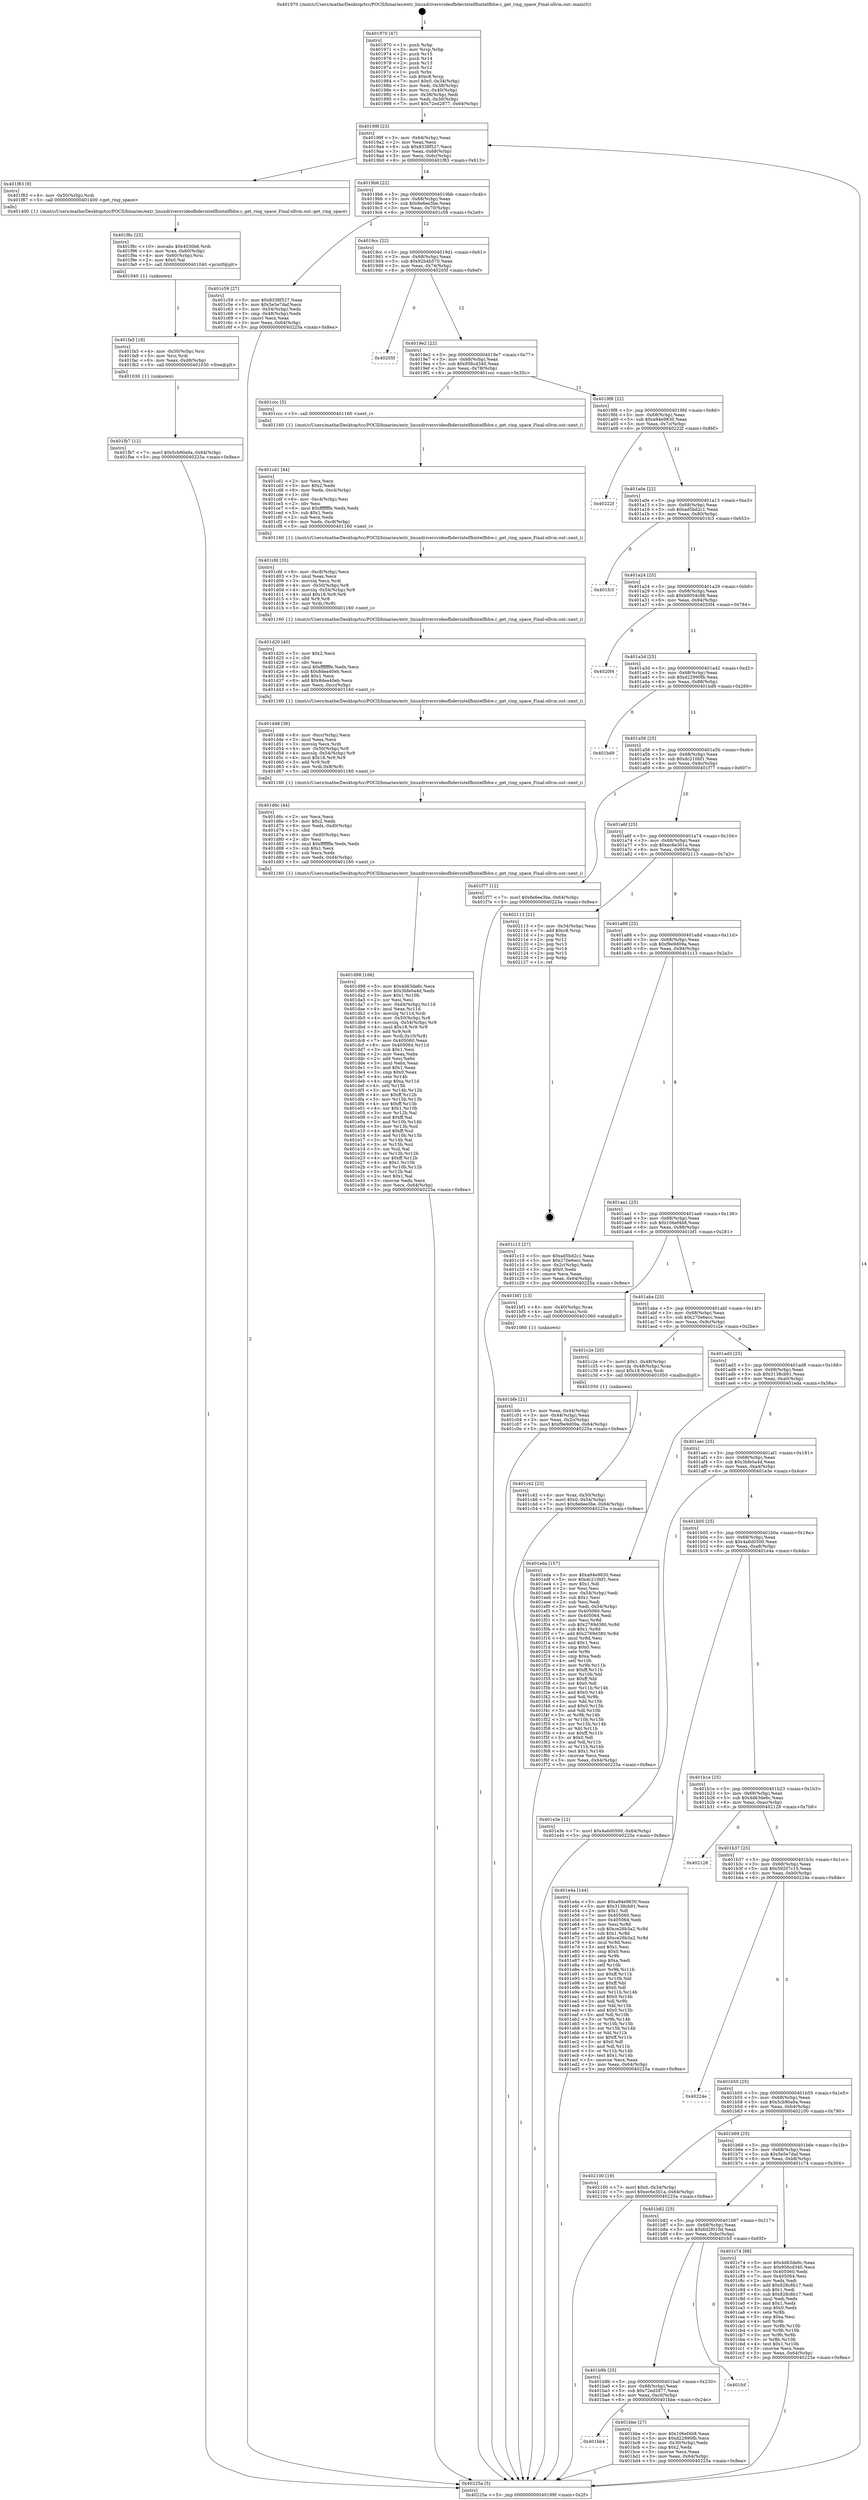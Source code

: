 digraph "0x401970" {
  label = "0x401970 (/mnt/c/Users/mathe/Desktop/tcc/POCII/binaries/extr_linuxdriversvideofbdevintelfbintelfbhw.c_get_ring_space_Final-ollvm.out::main(0))"
  labelloc = "t"
  node[shape=record]

  Entry [label="",width=0.3,height=0.3,shape=circle,fillcolor=black,style=filled]
  "0x40199f" [label="{
     0x40199f [23]\l
     | [instrs]\l
     &nbsp;&nbsp;0x40199f \<+3\>: mov -0x64(%rbp),%eax\l
     &nbsp;&nbsp;0x4019a2 \<+2\>: mov %eax,%ecx\l
     &nbsp;&nbsp;0x4019a4 \<+6\>: sub $0x8338f527,%ecx\l
     &nbsp;&nbsp;0x4019aa \<+3\>: mov %eax,-0x68(%rbp)\l
     &nbsp;&nbsp;0x4019ad \<+3\>: mov %ecx,-0x6c(%rbp)\l
     &nbsp;&nbsp;0x4019b0 \<+6\>: je 0000000000401f83 \<main+0x613\>\l
  }"]
  "0x401f83" [label="{
     0x401f83 [9]\l
     | [instrs]\l
     &nbsp;&nbsp;0x401f83 \<+4\>: mov -0x50(%rbp),%rdi\l
     &nbsp;&nbsp;0x401f87 \<+5\>: call 0000000000401400 \<get_ring_space\>\l
     | [calls]\l
     &nbsp;&nbsp;0x401400 \{1\} (/mnt/c/Users/mathe/Desktop/tcc/POCII/binaries/extr_linuxdriversvideofbdevintelfbintelfbhw.c_get_ring_space_Final-ollvm.out::get_ring_space)\l
  }"]
  "0x4019b6" [label="{
     0x4019b6 [22]\l
     | [instrs]\l
     &nbsp;&nbsp;0x4019b6 \<+5\>: jmp 00000000004019bb \<main+0x4b\>\l
     &nbsp;&nbsp;0x4019bb \<+3\>: mov -0x68(%rbp),%eax\l
     &nbsp;&nbsp;0x4019be \<+5\>: sub $0x8e6ee3be,%eax\l
     &nbsp;&nbsp;0x4019c3 \<+3\>: mov %eax,-0x70(%rbp)\l
     &nbsp;&nbsp;0x4019c6 \<+6\>: je 0000000000401c59 \<main+0x2e9\>\l
  }"]
  Exit [label="",width=0.3,height=0.3,shape=circle,fillcolor=black,style=filled,peripheries=2]
  "0x401c59" [label="{
     0x401c59 [27]\l
     | [instrs]\l
     &nbsp;&nbsp;0x401c59 \<+5\>: mov $0x8338f527,%eax\l
     &nbsp;&nbsp;0x401c5e \<+5\>: mov $0x5e5e7daf,%ecx\l
     &nbsp;&nbsp;0x401c63 \<+3\>: mov -0x54(%rbp),%edx\l
     &nbsp;&nbsp;0x401c66 \<+3\>: cmp -0x48(%rbp),%edx\l
     &nbsp;&nbsp;0x401c69 \<+3\>: cmovl %ecx,%eax\l
     &nbsp;&nbsp;0x401c6c \<+3\>: mov %eax,-0x64(%rbp)\l
     &nbsp;&nbsp;0x401c6f \<+5\>: jmp 000000000040225a \<main+0x8ea\>\l
  }"]
  "0x4019cc" [label="{
     0x4019cc [22]\l
     | [instrs]\l
     &nbsp;&nbsp;0x4019cc \<+5\>: jmp 00000000004019d1 \<main+0x61\>\l
     &nbsp;&nbsp;0x4019d1 \<+3\>: mov -0x68(%rbp),%eax\l
     &nbsp;&nbsp;0x4019d4 \<+5\>: sub $0x92b4b570,%eax\l
     &nbsp;&nbsp;0x4019d9 \<+3\>: mov %eax,-0x74(%rbp)\l
     &nbsp;&nbsp;0x4019dc \<+6\>: je 000000000040205f \<main+0x6ef\>\l
  }"]
  "0x401fb7" [label="{
     0x401fb7 [12]\l
     | [instrs]\l
     &nbsp;&nbsp;0x401fb7 \<+7\>: movl $0x5cb90a9a,-0x64(%rbp)\l
     &nbsp;&nbsp;0x401fbe \<+5\>: jmp 000000000040225a \<main+0x8ea\>\l
  }"]
  "0x40205f" [label="{
     0x40205f\l
  }", style=dashed]
  "0x4019e2" [label="{
     0x4019e2 [22]\l
     | [instrs]\l
     &nbsp;&nbsp;0x4019e2 \<+5\>: jmp 00000000004019e7 \<main+0x77\>\l
     &nbsp;&nbsp;0x4019e7 \<+3\>: mov -0x68(%rbp),%eax\l
     &nbsp;&nbsp;0x4019ea \<+5\>: sub $0x956cd340,%eax\l
     &nbsp;&nbsp;0x4019ef \<+3\>: mov %eax,-0x78(%rbp)\l
     &nbsp;&nbsp;0x4019f2 \<+6\>: je 0000000000401ccc \<main+0x35c\>\l
  }"]
  "0x401fa5" [label="{
     0x401fa5 [18]\l
     | [instrs]\l
     &nbsp;&nbsp;0x401fa5 \<+4\>: mov -0x50(%rbp),%rsi\l
     &nbsp;&nbsp;0x401fa9 \<+3\>: mov %rsi,%rdi\l
     &nbsp;&nbsp;0x401fac \<+6\>: mov %eax,-0xd8(%rbp)\l
     &nbsp;&nbsp;0x401fb2 \<+5\>: call 0000000000401030 \<free@plt\>\l
     | [calls]\l
     &nbsp;&nbsp;0x401030 \{1\} (unknown)\l
  }"]
  "0x401ccc" [label="{
     0x401ccc [5]\l
     | [instrs]\l
     &nbsp;&nbsp;0x401ccc \<+5\>: call 0000000000401160 \<next_i\>\l
     | [calls]\l
     &nbsp;&nbsp;0x401160 \{1\} (/mnt/c/Users/mathe/Desktop/tcc/POCII/binaries/extr_linuxdriversvideofbdevintelfbintelfbhw.c_get_ring_space_Final-ollvm.out::next_i)\l
  }"]
  "0x4019f8" [label="{
     0x4019f8 [22]\l
     | [instrs]\l
     &nbsp;&nbsp;0x4019f8 \<+5\>: jmp 00000000004019fd \<main+0x8d\>\l
     &nbsp;&nbsp;0x4019fd \<+3\>: mov -0x68(%rbp),%eax\l
     &nbsp;&nbsp;0x401a00 \<+5\>: sub $0xa94e9830,%eax\l
     &nbsp;&nbsp;0x401a05 \<+3\>: mov %eax,-0x7c(%rbp)\l
     &nbsp;&nbsp;0x401a08 \<+6\>: je 000000000040222f \<main+0x8bf\>\l
  }"]
  "0x401f8c" [label="{
     0x401f8c [25]\l
     | [instrs]\l
     &nbsp;&nbsp;0x401f8c \<+10\>: movabs $0x4030b6,%rdi\l
     &nbsp;&nbsp;0x401f96 \<+4\>: mov %rax,-0x60(%rbp)\l
     &nbsp;&nbsp;0x401f9a \<+4\>: mov -0x60(%rbp),%rsi\l
     &nbsp;&nbsp;0x401f9e \<+2\>: mov $0x0,%al\l
     &nbsp;&nbsp;0x401fa0 \<+5\>: call 0000000000401040 \<printf@plt\>\l
     | [calls]\l
     &nbsp;&nbsp;0x401040 \{1\} (unknown)\l
  }"]
  "0x40222f" [label="{
     0x40222f\l
  }", style=dashed]
  "0x401a0e" [label="{
     0x401a0e [22]\l
     | [instrs]\l
     &nbsp;&nbsp;0x401a0e \<+5\>: jmp 0000000000401a13 \<main+0xa3\>\l
     &nbsp;&nbsp;0x401a13 \<+3\>: mov -0x68(%rbp),%eax\l
     &nbsp;&nbsp;0x401a16 \<+5\>: sub $0xad5bd2c1,%eax\l
     &nbsp;&nbsp;0x401a1b \<+3\>: mov %eax,-0x80(%rbp)\l
     &nbsp;&nbsp;0x401a1e \<+6\>: je 0000000000401fc3 \<main+0x653\>\l
  }"]
  "0x401d98" [label="{
     0x401d98 [166]\l
     | [instrs]\l
     &nbsp;&nbsp;0x401d98 \<+5\>: mov $0x4d63de6c,%ecx\l
     &nbsp;&nbsp;0x401d9d \<+5\>: mov $0x3bfe0a4d,%edx\l
     &nbsp;&nbsp;0x401da2 \<+3\>: mov $0x1,%r10b\l
     &nbsp;&nbsp;0x401da5 \<+2\>: xor %esi,%esi\l
     &nbsp;&nbsp;0x401da7 \<+7\>: mov -0xd4(%rbp),%r11d\l
     &nbsp;&nbsp;0x401dae \<+4\>: imul %eax,%r11d\l
     &nbsp;&nbsp;0x401db2 \<+3\>: movslq %r11d,%rdi\l
     &nbsp;&nbsp;0x401db5 \<+4\>: mov -0x50(%rbp),%r8\l
     &nbsp;&nbsp;0x401db9 \<+4\>: movslq -0x54(%rbp),%r9\l
     &nbsp;&nbsp;0x401dbd \<+4\>: imul $0x18,%r9,%r9\l
     &nbsp;&nbsp;0x401dc1 \<+3\>: add %r9,%r8\l
     &nbsp;&nbsp;0x401dc4 \<+4\>: mov %rdi,0x10(%r8)\l
     &nbsp;&nbsp;0x401dc8 \<+7\>: mov 0x405060,%eax\l
     &nbsp;&nbsp;0x401dcf \<+8\>: mov 0x405064,%r11d\l
     &nbsp;&nbsp;0x401dd7 \<+3\>: sub $0x1,%esi\l
     &nbsp;&nbsp;0x401dda \<+2\>: mov %eax,%ebx\l
     &nbsp;&nbsp;0x401ddc \<+2\>: add %esi,%ebx\l
     &nbsp;&nbsp;0x401dde \<+3\>: imul %ebx,%eax\l
     &nbsp;&nbsp;0x401de1 \<+3\>: and $0x1,%eax\l
     &nbsp;&nbsp;0x401de4 \<+3\>: cmp $0x0,%eax\l
     &nbsp;&nbsp;0x401de7 \<+4\>: sete %r14b\l
     &nbsp;&nbsp;0x401deb \<+4\>: cmp $0xa,%r11d\l
     &nbsp;&nbsp;0x401def \<+4\>: setl %r15b\l
     &nbsp;&nbsp;0x401df3 \<+3\>: mov %r14b,%r12b\l
     &nbsp;&nbsp;0x401df6 \<+4\>: xor $0xff,%r12b\l
     &nbsp;&nbsp;0x401dfa \<+3\>: mov %r15b,%r13b\l
     &nbsp;&nbsp;0x401dfd \<+4\>: xor $0xff,%r13b\l
     &nbsp;&nbsp;0x401e01 \<+4\>: xor $0x1,%r10b\l
     &nbsp;&nbsp;0x401e05 \<+3\>: mov %r12b,%al\l
     &nbsp;&nbsp;0x401e08 \<+2\>: and $0xff,%al\l
     &nbsp;&nbsp;0x401e0a \<+3\>: and %r10b,%r14b\l
     &nbsp;&nbsp;0x401e0d \<+3\>: mov %r13b,%sil\l
     &nbsp;&nbsp;0x401e10 \<+4\>: and $0xff,%sil\l
     &nbsp;&nbsp;0x401e14 \<+3\>: and %r10b,%r15b\l
     &nbsp;&nbsp;0x401e17 \<+3\>: or %r14b,%al\l
     &nbsp;&nbsp;0x401e1a \<+3\>: or %r15b,%sil\l
     &nbsp;&nbsp;0x401e1d \<+3\>: xor %sil,%al\l
     &nbsp;&nbsp;0x401e20 \<+3\>: or %r13b,%r12b\l
     &nbsp;&nbsp;0x401e23 \<+4\>: xor $0xff,%r12b\l
     &nbsp;&nbsp;0x401e27 \<+4\>: or $0x1,%r10b\l
     &nbsp;&nbsp;0x401e2b \<+3\>: and %r10b,%r12b\l
     &nbsp;&nbsp;0x401e2e \<+3\>: or %r12b,%al\l
     &nbsp;&nbsp;0x401e31 \<+2\>: test $0x1,%al\l
     &nbsp;&nbsp;0x401e33 \<+3\>: cmovne %edx,%ecx\l
     &nbsp;&nbsp;0x401e36 \<+3\>: mov %ecx,-0x64(%rbp)\l
     &nbsp;&nbsp;0x401e39 \<+5\>: jmp 000000000040225a \<main+0x8ea\>\l
  }"]
  "0x401fc3" [label="{
     0x401fc3\l
  }", style=dashed]
  "0x401a24" [label="{
     0x401a24 [25]\l
     | [instrs]\l
     &nbsp;&nbsp;0x401a24 \<+5\>: jmp 0000000000401a29 \<main+0xb9\>\l
     &nbsp;&nbsp;0x401a29 \<+3\>: mov -0x68(%rbp),%eax\l
     &nbsp;&nbsp;0x401a2c \<+5\>: sub $0xb9054c98,%eax\l
     &nbsp;&nbsp;0x401a31 \<+6\>: mov %eax,-0x84(%rbp)\l
     &nbsp;&nbsp;0x401a37 \<+6\>: je 00000000004020f4 \<main+0x784\>\l
  }"]
  "0x401d6c" [label="{
     0x401d6c [44]\l
     | [instrs]\l
     &nbsp;&nbsp;0x401d6c \<+2\>: xor %ecx,%ecx\l
     &nbsp;&nbsp;0x401d6e \<+5\>: mov $0x2,%edx\l
     &nbsp;&nbsp;0x401d73 \<+6\>: mov %edx,-0xd0(%rbp)\l
     &nbsp;&nbsp;0x401d79 \<+1\>: cltd\l
     &nbsp;&nbsp;0x401d7a \<+6\>: mov -0xd0(%rbp),%esi\l
     &nbsp;&nbsp;0x401d80 \<+2\>: idiv %esi\l
     &nbsp;&nbsp;0x401d82 \<+6\>: imul $0xfffffffe,%edx,%edx\l
     &nbsp;&nbsp;0x401d88 \<+3\>: sub $0x1,%ecx\l
     &nbsp;&nbsp;0x401d8b \<+2\>: sub %ecx,%edx\l
     &nbsp;&nbsp;0x401d8d \<+6\>: mov %edx,-0xd4(%rbp)\l
     &nbsp;&nbsp;0x401d93 \<+5\>: call 0000000000401160 \<next_i\>\l
     | [calls]\l
     &nbsp;&nbsp;0x401160 \{1\} (/mnt/c/Users/mathe/Desktop/tcc/POCII/binaries/extr_linuxdriversvideofbdevintelfbintelfbhw.c_get_ring_space_Final-ollvm.out::next_i)\l
  }"]
  "0x4020f4" [label="{
     0x4020f4\l
  }", style=dashed]
  "0x401a3d" [label="{
     0x401a3d [25]\l
     | [instrs]\l
     &nbsp;&nbsp;0x401a3d \<+5\>: jmp 0000000000401a42 \<main+0xd2\>\l
     &nbsp;&nbsp;0x401a42 \<+3\>: mov -0x68(%rbp),%eax\l
     &nbsp;&nbsp;0x401a45 \<+5\>: sub $0xd22990fb,%eax\l
     &nbsp;&nbsp;0x401a4a \<+6\>: mov %eax,-0x88(%rbp)\l
     &nbsp;&nbsp;0x401a50 \<+6\>: je 0000000000401bd9 \<main+0x269\>\l
  }"]
  "0x401d48" [label="{
     0x401d48 [36]\l
     | [instrs]\l
     &nbsp;&nbsp;0x401d48 \<+6\>: mov -0xcc(%rbp),%ecx\l
     &nbsp;&nbsp;0x401d4e \<+3\>: imul %eax,%ecx\l
     &nbsp;&nbsp;0x401d51 \<+3\>: movslq %ecx,%rdi\l
     &nbsp;&nbsp;0x401d54 \<+4\>: mov -0x50(%rbp),%r8\l
     &nbsp;&nbsp;0x401d58 \<+4\>: movslq -0x54(%rbp),%r9\l
     &nbsp;&nbsp;0x401d5c \<+4\>: imul $0x18,%r9,%r9\l
     &nbsp;&nbsp;0x401d60 \<+3\>: add %r9,%r8\l
     &nbsp;&nbsp;0x401d63 \<+4\>: mov %rdi,0x8(%r8)\l
     &nbsp;&nbsp;0x401d67 \<+5\>: call 0000000000401160 \<next_i\>\l
     | [calls]\l
     &nbsp;&nbsp;0x401160 \{1\} (/mnt/c/Users/mathe/Desktop/tcc/POCII/binaries/extr_linuxdriversvideofbdevintelfbintelfbhw.c_get_ring_space_Final-ollvm.out::next_i)\l
  }"]
  "0x401bd9" [label="{
     0x401bd9\l
  }", style=dashed]
  "0x401a56" [label="{
     0x401a56 [25]\l
     | [instrs]\l
     &nbsp;&nbsp;0x401a56 \<+5\>: jmp 0000000000401a5b \<main+0xeb\>\l
     &nbsp;&nbsp;0x401a5b \<+3\>: mov -0x68(%rbp),%eax\l
     &nbsp;&nbsp;0x401a5e \<+5\>: sub $0xdc210bf1,%eax\l
     &nbsp;&nbsp;0x401a63 \<+6\>: mov %eax,-0x8c(%rbp)\l
     &nbsp;&nbsp;0x401a69 \<+6\>: je 0000000000401f77 \<main+0x607\>\l
  }"]
  "0x401d20" [label="{
     0x401d20 [40]\l
     | [instrs]\l
     &nbsp;&nbsp;0x401d20 \<+5\>: mov $0x2,%ecx\l
     &nbsp;&nbsp;0x401d25 \<+1\>: cltd\l
     &nbsp;&nbsp;0x401d26 \<+2\>: idiv %ecx\l
     &nbsp;&nbsp;0x401d28 \<+6\>: imul $0xfffffffe,%edx,%ecx\l
     &nbsp;&nbsp;0x401d2e \<+6\>: sub $0x8dea40eb,%ecx\l
     &nbsp;&nbsp;0x401d34 \<+3\>: add $0x1,%ecx\l
     &nbsp;&nbsp;0x401d37 \<+6\>: add $0x8dea40eb,%ecx\l
     &nbsp;&nbsp;0x401d3d \<+6\>: mov %ecx,-0xcc(%rbp)\l
     &nbsp;&nbsp;0x401d43 \<+5\>: call 0000000000401160 \<next_i\>\l
     | [calls]\l
     &nbsp;&nbsp;0x401160 \{1\} (/mnt/c/Users/mathe/Desktop/tcc/POCII/binaries/extr_linuxdriversvideofbdevintelfbintelfbhw.c_get_ring_space_Final-ollvm.out::next_i)\l
  }"]
  "0x401f77" [label="{
     0x401f77 [12]\l
     | [instrs]\l
     &nbsp;&nbsp;0x401f77 \<+7\>: movl $0x8e6ee3be,-0x64(%rbp)\l
     &nbsp;&nbsp;0x401f7e \<+5\>: jmp 000000000040225a \<main+0x8ea\>\l
  }"]
  "0x401a6f" [label="{
     0x401a6f [25]\l
     | [instrs]\l
     &nbsp;&nbsp;0x401a6f \<+5\>: jmp 0000000000401a74 \<main+0x104\>\l
     &nbsp;&nbsp;0x401a74 \<+3\>: mov -0x68(%rbp),%eax\l
     &nbsp;&nbsp;0x401a77 \<+5\>: sub $0xec6e301a,%eax\l
     &nbsp;&nbsp;0x401a7c \<+6\>: mov %eax,-0x90(%rbp)\l
     &nbsp;&nbsp;0x401a82 \<+6\>: je 0000000000402113 \<main+0x7a3\>\l
  }"]
  "0x401cfd" [label="{
     0x401cfd [35]\l
     | [instrs]\l
     &nbsp;&nbsp;0x401cfd \<+6\>: mov -0xc8(%rbp),%ecx\l
     &nbsp;&nbsp;0x401d03 \<+3\>: imul %eax,%ecx\l
     &nbsp;&nbsp;0x401d06 \<+3\>: movslq %ecx,%rdi\l
     &nbsp;&nbsp;0x401d09 \<+4\>: mov -0x50(%rbp),%r8\l
     &nbsp;&nbsp;0x401d0d \<+4\>: movslq -0x54(%rbp),%r9\l
     &nbsp;&nbsp;0x401d11 \<+4\>: imul $0x18,%r9,%r9\l
     &nbsp;&nbsp;0x401d15 \<+3\>: add %r9,%r8\l
     &nbsp;&nbsp;0x401d18 \<+3\>: mov %rdi,(%r8)\l
     &nbsp;&nbsp;0x401d1b \<+5\>: call 0000000000401160 \<next_i\>\l
     | [calls]\l
     &nbsp;&nbsp;0x401160 \{1\} (/mnt/c/Users/mathe/Desktop/tcc/POCII/binaries/extr_linuxdriversvideofbdevintelfbintelfbhw.c_get_ring_space_Final-ollvm.out::next_i)\l
  }"]
  "0x402113" [label="{
     0x402113 [21]\l
     | [instrs]\l
     &nbsp;&nbsp;0x402113 \<+3\>: mov -0x34(%rbp),%eax\l
     &nbsp;&nbsp;0x402116 \<+7\>: add $0xc8,%rsp\l
     &nbsp;&nbsp;0x40211d \<+1\>: pop %rbx\l
     &nbsp;&nbsp;0x40211e \<+2\>: pop %r12\l
     &nbsp;&nbsp;0x402120 \<+2\>: pop %r13\l
     &nbsp;&nbsp;0x402122 \<+2\>: pop %r14\l
     &nbsp;&nbsp;0x402124 \<+2\>: pop %r15\l
     &nbsp;&nbsp;0x402126 \<+1\>: pop %rbp\l
     &nbsp;&nbsp;0x402127 \<+1\>: ret\l
  }"]
  "0x401a88" [label="{
     0x401a88 [25]\l
     | [instrs]\l
     &nbsp;&nbsp;0x401a88 \<+5\>: jmp 0000000000401a8d \<main+0x11d\>\l
     &nbsp;&nbsp;0x401a8d \<+3\>: mov -0x68(%rbp),%eax\l
     &nbsp;&nbsp;0x401a90 \<+5\>: sub $0xf9e9d09a,%eax\l
     &nbsp;&nbsp;0x401a95 \<+6\>: mov %eax,-0x94(%rbp)\l
     &nbsp;&nbsp;0x401a9b \<+6\>: je 0000000000401c13 \<main+0x2a3\>\l
  }"]
  "0x401cd1" [label="{
     0x401cd1 [44]\l
     | [instrs]\l
     &nbsp;&nbsp;0x401cd1 \<+2\>: xor %ecx,%ecx\l
     &nbsp;&nbsp;0x401cd3 \<+5\>: mov $0x2,%edx\l
     &nbsp;&nbsp;0x401cd8 \<+6\>: mov %edx,-0xc4(%rbp)\l
     &nbsp;&nbsp;0x401cde \<+1\>: cltd\l
     &nbsp;&nbsp;0x401cdf \<+6\>: mov -0xc4(%rbp),%esi\l
     &nbsp;&nbsp;0x401ce5 \<+2\>: idiv %esi\l
     &nbsp;&nbsp;0x401ce7 \<+6\>: imul $0xfffffffe,%edx,%edx\l
     &nbsp;&nbsp;0x401ced \<+3\>: sub $0x1,%ecx\l
     &nbsp;&nbsp;0x401cf0 \<+2\>: sub %ecx,%edx\l
     &nbsp;&nbsp;0x401cf2 \<+6\>: mov %edx,-0xc8(%rbp)\l
     &nbsp;&nbsp;0x401cf8 \<+5\>: call 0000000000401160 \<next_i\>\l
     | [calls]\l
     &nbsp;&nbsp;0x401160 \{1\} (/mnt/c/Users/mathe/Desktop/tcc/POCII/binaries/extr_linuxdriversvideofbdevintelfbintelfbhw.c_get_ring_space_Final-ollvm.out::next_i)\l
  }"]
  "0x401c13" [label="{
     0x401c13 [27]\l
     | [instrs]\l
     &nbsp;&nbsp;0x401c13 \<+5\>: mov $0xad5bd2c1,%eax\l
     &nbsp;&nbsp;0x401c18 \<+5\>: mov $0x270e6ecc,%ecx\l
     &nbsp;&nbsp;0x401c1d \<+3\>: mov -0x2c(%rbp),%edx\l
     &nbsp;&nbsp;0x401c20 \<+3\>: cmp $0x0,%edx\l
     &nbsp;&nbsp;0x401c23 \<+3\>: cmove %ecx,%eax\l
     &nbsp;&nbsp;0x401c26 \<+3\>: mov %eax,-0x64(%rbp)\l
     &nbsp;&nbsp;0x401c29 \<+5\>: jmp 000000000040225a \<main+0x8ea\>\l
  }"]
  "0x401aa1" [label="{
     0x401aa1 [25]\l
     | [instrs]\l
     &nbsp;&nbsp;0x401aa1 \<+5\>: jmp 0000000000401aa6 \<main+0x136\>\l
     &nbsp;&nbsp;0x401aa6 \<+3\>: mov -0x68(%rbp),%eax\l
     &nbsp;&nbsp;0x401aa9 \<+5\>: sub $0x106ef4b8,%eax\l
     &nbsp;&nbsp;0x401aae \<+6\>: mov %eax,-0x98(%rbp)\l
     &nbsp;&nbsp;0x401ab4 \<+6\>: je 0000000000401bf1 \<main+0x281\>\l
  }"]
  "0x401c42" [label="{
     0x401c42 [23]\l
     | [instrs]\l
     &nbsp;&nbsp;0x401c42 \<+4\>: mov %rax,-0x50(%rbp)\l
     &nbsp;&nbsp;0x401c46 \<+7\>: movl $0x0,-0x54(%rbp)\l
     &nbsp;&nbsp;0x401c4d \<+7\>: movl $0x8e6ee3be,-0x64(%rbp)\l
     &nbsp;&nbsp;0x401c54 \<+5\>: jmp 000000000040225a \<main+0x8ea\>\l
  }"]
  "0x401bf1" [label="{
     0x401bf1 [13]\l
     | [instrs]\l
     &nbsp;&nbsp;0x401bf1 \<+4\>: mov -0x40(%rbp),%rax\l
     &nbsp;&nbsp;0x401bf5 \<+4\>: mov 0x8(%rax),%rdi\l
     &nbsp;&nbsp;0x401bf9 \<+5\>: call 0000000000401060 \<atoi@plt\>\l
     | [calls]\l
     &nbsp;&nbsp;0x401060 \{1\} (unknown)\l
  }"]
  "0x401aba" [label="{
     0x401aba [25]\l
     | [instrs]\l
     &nbsp;&nbsp;0x401aba \<+5\>: jmp 0000000000401abf \<main+0x14f\>\l
     &nbsp;&nbsp;0x401abf \<+3\>: mov -0x68(%rbp),%eax\l
     &nbsp;&nbsp;0x401ac2 \<+5\>: sub $0x270e6ecc,%eax\l
     &nbsp;&nbsp;0x401ac7 \<+6\>: mov %eax,-0x9c(%rbp)\l
     &nbsp;&nbsp;0x401acd \<+6\>: je 0000000000401c2e \<main+0x2be\>\l
  }"]
  "0x401bfe" [label="{
     0x401bfe [21]\l
     | [instrs]\l
     &nbsp;&nbsp;0x401bfe \<+3\>: mov %eax,-0x44(%rbp)\l
     &nbsp;&nbsp;0x401c01 \<+3\>: mov -0x44(%rbp),%eax\l
     &nbsp;&nbsp;0x401c04 \<+3\>: mov %eax,-0x2c(%rbp)\l
     &nbsp;&nbsp;0x401c07 \<+7\>: movl $0xf9e9d09a,-0x64(%rbp)\l
     &nbsp;&nbsp;0x401c0e \<+5\>: jmp 000000000040225a \<main+0x8ea\>\l
  }"]
  "0x401c2e" [label="{
     0x401c2e [20]\l
     | [instrs]\l
     &nbsp;&nbsp;0x401c2e \<+7\>: movl $0x1,-0x48(%rbp)\l
     &nbsp;&nbsp;0x401c35 \<+4\>: movslq -0x48(%rbp),%rax\l
     &nbsp;&nbsp;0x401c39 \<+4\>: imul $0x18,%rax,%rdi\l
     &nbsp;&nbsp;0x401c3d \<+5\>: call 0000000000401050 \<malloc@plt\>\l
     | [calls]\l
     &nbsp;&nbsp;0x401050 \{1\} (unknown)\l
  }"]
  "0x401ad3" [label="{
     0x401ad3 [25]\l
     | [instrs]\l
     &nbsp;&nbsp;0x401ad3 \<+5\>: jmp 0000000000401ad8 \<main+0x168\>\l
     &nbsp;&nbsp;0x401ad8 \<+3\>: mov -0x68(%rbp),%eax\l
     &nbsp;&nbsp;0x401adb \<+5\>: sub $0x3138cb91,%eax\l
     &nbsp;&nbsp;0x401ae0 \<+6\>: mov %eax,-0xa0(%rbp)\l
     &nbsp;&nbsp;0x401ae6 \<+6\>: je 0000000000401eda \<main+0x56a\>\l
  }"]
  "0x401970" [label="{
     0x401970 [47]\l
     | [instrs]\l
     &nbsp;&nbsp;0x401970 \<+1\>: push %rbp\l
     &nbsp;&nbsp;0x401971 \<+3\>: mov %rsp,%rbp\l
     &nbsp;&nbsp;0x401974 \<+2\>: push %r15\l
     &nbsp;&nbsp;0x401976 \<+2\>: push %r14\l
     &nbsp;&nbsp;0x401978 \<+2\>: push %r13\l
     &nbsp;&nbsp;0x40197a \<+2\>: push %r12\l
     &nbsp;&nbsp;0x40197c \<+1\>: push %rbx\l
     &nbsp;&nbsp;0x40197d \<+7\>: sub $0xc8,%rsp\l
     &nbsp;&nbsp;0x401984 \<+7\>: movl $0x0,-0x34(%rbp)\l
     &nbsp;&nbsp;0x40198b \<+3\>: mov %edi,-0x38(%rbp)\l
     &nbsp;&nbsp;0x40198e \<+4\>: mov %rsi,-0x40(%rbp)\l
     &nbsp;&nbsp;0x401992 \<+3\>: mov -0x38(%rbp),%edi\l
     &nbsp;&nbsp;0x401995 \<+3\>: mov %edi,-0x30(%rbp)\l
     &nbsp;&nbsp;0x401998 \<+7\>: movl $0x72ed2877,-0x64(%rbp)\l
  }"]
  "0x401eda" [label="{
     0x401eda [157]\l
     | [instrs]\l
     &nbsp;&nbsp;0x401eda \<+5\>: mov $0xa94e9830,%eax\l
     &nbsp;&nbsp;0x401edf \<+5\>: mov $0xdc210bf1,%ecx\l
     &nbsp;&nbsp;0x401ee4 \<+2\>: mov $0x1,%dl\l
     &nbsp;&nbsp;0x401ee6 \<+2\>: xor %esi,%esi\l
     &nbsp;&nbsp;0x401ee8 \<+3\>: mov -0x54(%rbp),%edi\l
     &nbsp;&nbsp;0x401eeb \<+3\>: sub $0x1,%esi\l
     &nbsp;&nbsp;0x401eee \<+2\>: sub %esi,%edi\l
     &nbsp;&nbsp;0x401ef0 \<+3\>: mov %edi,-0x54(%rbp)\l
     &nbsp;&nbsp;0x401ef3 \<+7\>: mov 0x405060,%esi\l
     &nbsp;&nbsp;0x401efa \<+7\>: mov 0x405064,%edi\l
     &nbsp;&nbsp;0x401f01 \<+3\>: mov %esi,%r8d\l
     &nbsp;&nbsp;0x401f04 \<+7\>: sub $0x2769d380,%r8d\l
     &nbsp;&nbsp;0x401f0b \<+4\>: sub $0x1,%r8d\l
     &nbsp;&nbsp;0x401f0f \<+7\>: add $0x2769d380,%r8d\l
     &nbsp;&nbsp;0x401f16 \<+4\>: imul %r8d,%esi\l
     &nbsp;&nbsp;0x401f1a \<+3\>: and $0x1,%esi\l
     &nbsp;&nbsp;0x401f1d \<+3\>: cmp $0x0,%esi\l
     &nbsp;&nbsp;0x401f20 \<+4\>: sete %r9b\l
     &nbsp;&nbsp;0x401f24 \<+3\>: cmp $0xa,%edi\l
     &nbsp;&nbsp;0x401f27 \<+4\>: setl %r10b\l
     &nbsp;&nbsp;0x401f2b \<+3\>: mov %r9b,%r11b\l
     &nbsp;&nbsp;0x401f2e \<+4\>: xor $0xff,%r11b\l
     &nbsp;&nbsp;0x401f32 \<+3\>: mov %r10b,%bl\l
     &nbsp;&nbsp;0x401f35 \<+3\>: xor $0xff,%bl\l
     &nbsp;&nbsp;0x401f38 \<+3\>: xor $0x0,%dl\l
     &nbsp;&nbsp;0x401f3b \<+3\>: mov %r11b,%r14b\l
     &nbsp;&nbsp;0x401f3e \<+4\>: and $0x0,%r14b\l
     &nbsp;&nbsp;0x401f42 \<+3\>: and %dl,%r9b\l
     &nbsp;&nbsp;0x401f45 \<+3\>: mov %bl,%r15b\l
     &nbsp;&nbsp;0x401f48 \<+4\>: and $0x0,%r15b\l
     &nbsp;&nbsp;0x401f4c \<+3\>: and %dl,%r10b\l
     &nbsp;&nbsp;0x401f4f \<+3\>: or %r9b,%r14b\l
     &nbsp;&nbsp;0x401f52 \<+3\>: or %r10b,%r15b\l
     &nbsp;&nbsp;0x401f55 \<+3\>: xor %r15b,%r14b\l
     &nbsp;&nbsp;0x401f58 \<+3\>: or %bl,%r11b\l
     &nbsp;&nbsp;0x401f5b \<+4\>: xor $0xff,%r11b\l
     &nbsp;&nbsp;0x401f5f \<+3\>: or $0x0,%dl\l
     &nbsp;&nbsp;0x401f62 \<+3\>: and %dl,%r11b\l
     &nbsp;&nbsp;0x401f65 \<+3\>: or %r11b,%r14b\l
     &nbsp;&nbsp;0x401f68 \<+4\>: test $0x1,%r14b\l
     &nbsp;&nbsp;0x401f6c \<+3\>: cmovne %ecx,%eax\l
     &nbsp;&nbsp;0x401f6f \<+3\>: mov %eax,-0x64(%rbp)\l
     &nbsp;&nbsp;0x401f72 \<+5\>: jmp 000000000040225a \<main+0x8ea\>\l
  }"]
  "0x401aec" [label="{
     0x401aec [25]\l
     | [instrs]\l
     &nbsp;&nbsp;0x401aec \<+5\>: jmp 0000000000401af1 \<main+0x181\>\l
     &nbsp;&nbsp;0x401af1 \<+3\>: mov -0x68(%rbp),%eax\l
     &nbsp;&nbsp;0x401af4 \<+5\>: sub $0x3bfe0a4d,%eax\l
     &nbsp;&nbsp;0x401af9 \<+6\>: mov %eax,-0xa4(%rbp)\l
     &nbsp;&nbsp;0x401aff \<+6\>: je 0000000000401e3e \<main+0x4ce\>\l
  }"]
  "0x40225a" [label="{
     0x40225a [5]\l
     | [instrs]\l
     &nbsp;&nbsp;0x40225a \<+5\>: jmp 000000000040199f \<main+0x2f\>\l
  }"]
  "0x401e3e" [label="{
     0x401e3e [12]\l
     | [instrs]\l
     &nbsp;&nbsp;0x401e3e \<+7\>: movl $0x4a6d0500,-0x64(%rbp)\l
     &nbsp;&nbsp;0x401e45 \<+5\>: jmp 000000000040225a \<main+0x8ea\>\l
  }"]
  "0x401b05" [label="{
     0x401b05 [25]\l
     | [instrs]\l
     &nbsp;&nbsp;0x401b05 \<+5\>: jmp 0000000000401b0a \<main+0x19a\>\l
     &nbsp;&nbsp;0x401b0a \<+3\>: mov -0x68(%rbp),%eax\l
     &nbsp;&nbsp;0x401b0d \<+5\>: sub $0x4a6d0500,%eax\l
     &nbsp;&nbsp;0x401b12 \<+6\>: mov %eax,-0xa8(%rbp)\l
     &nbsp;&nbsp;0x401b18 \<+6\>: je 0000000000401e4a \<main+0x4da\>\l
  }"]
  "0x401bb4" [label="{
     0x401bb4\l
  }", style=dashed]
  "0x401e4a" [label="{
     0x401e4a [144]\l
     | [instrs]\l
     &nbsp;&nbsp;0x401e4a \<+5\>: mov $0xa94e9830,%eax\l
     &nbsp;&nbsp;0x401e4f \<+5\>: mov $0x3138cb91,%ecx\l
     &nbsp;&nbsp;0x401e54 \<+2\>: mov $0x1,%dl\l
     &nbsp;&nbsp;0x401e56 \<+7\>: mov 0x405060,%esi\l
     &nbsp;&nbsp;0x401e5d \<+7\>: mov 0x405064,%edi\l
     &nbsp;&nbsp;0x401e64 \<+3\>: mov %esi,%r8d\l
     &nbsp;&nbsp;0x401e67 \<+7\>: sub $0xce26b3a2,%r8d\l
     &nbsp;&nbsp;0x401e6e \<+4\>: sub $0x1,%r8d\l
     &nbsp;&nbsp;0x401e72 \<+7\>: add $0xce26b3a2,%r8d\l
     &nbsp;&nbsp;0x401e79 \<+4\>: imul %r8d,%esi\l
     &nbsp;&nbsp;0x401e7d \<+3\>: and $0x1,%esi\l
     &nbsp;&nbsp;0x401e80 \<+3\>: cmp $0x0,%esi\l
     &nbsp;&nbsp;0x401e83 \<+4\>: sete %r9b\l
     &nbsp;&nbsp;0x401e87 \<+3\>: cmp $0xa,%edi\l
     &nbsp;&nbsp;0x401e8a \<+4\>: setl %r10b\l
     &nbsp;&nbsp;0x401e8e \<+3\>: mov %r9b,%r11b\l
     &nbsp;&nbsp;0x401e91 \<+4\>: xor $0xff,%r11b\l
     &nbsp;&nbsp;0x401e95 \<+3\>: mov %r10b,%bl\l
     &nbsp;&nbsp;0x401e98 \<+3\>: xor $0xff,%bl\l
     &nbsp;&nbsp;0x401e9b \<+3\>: xor $0x0,%dl\l
     &nbsp;&nbsp;0x401e9e \<+3\>: mov %r11b,%r14b\l
     &nbsp;&nbsp;0x401ea1 \<+4\>: and $0x0,%r14b\l
     &nbsp;&nbsp;0x401ea5 \<+3\>: and %dl,%r9b\l
     &nbsp;&nbsp;0x401ea8 \<+3\>: mov %bl,%r15b\l
     &nbsp;&nbsp;0x401eab \<+4\>: and $0x0,%r15b\l
     &nbsp;&nbsp;0x401eaf \<+3\>: and %dl,%r10b\l
     &nbsp;&nbsp;0x401eb2 \<+3\>: or %r9b,%r14b\l
     &nbsp;&nbsp;0x401eb5 \<+3\>: or %r10b,%r15b\l
     &nbsp;&nbsp;0x401eb8 \<+3\>: xor %r15b,%r14b\l
     &nbsp;&nbsp;0x401ebb \<+3\>: or %bl,%r11b\l
     &nbsp;&nbsp;0x401ebe \<+4\>: xor $0xff,%r11b\l
     &nbsp;&nbsp;0x401ec2 \<+3\>: or $0x0,%dl\l
     &nbsp;&nbsp;0x401ec5 \<+3\>: and %dl,%r11b\l
     &nbsp;&nbsp;0x401ec8 \<+3\>: or %r11b,%r14b\l
     &nbsp;&nbsp;0x401ecb \<+4\>: test $0x1,%r14b\l
     &nbsp;&nbsp;0x401ecf \<+3\>: cmovne %ecx,%eax\l
     &nbsp;&nbsp;0x401ed2 \<+3\>: mov %eax,-0x64(%rbp)\l
     &nbsp;&nbsp;0x401ed5 \<+5\>: jmp 000000000040225a \<main+0x8ea\>\l
  }"]
  "0x401b1e" [label="{
     0x401b1e [25]\l
     | [instrs]\l
     &nbsp;&nbsp;0x401b1e \<+5\>: jmp 0000000000401b23 \<main+0x1b3\>\l
     &nbsp;&nbsp;0x401b23 \<+3\>: mov -0x68(%rbp),%eax\l
     &nbsp;&nbsp;0x401b26 \<+5\>: sub $0x4d63de6c,%eax\l
     &nbsp;&nbsp;0x401b2b \<+6\>: mov %eax,-0xac(%rbp)\l
     &nbsp;&nbsp;0x401b31 \<+6\>: je 0000000000402128 \<main+0x7b8\>\l
  }"]
  "0x401bbe" [label="{
     0x401bbe [27]\l
     | [instrs]\l
     &nbsp;&nbsp;0x401bbe \<+5\>: mov $0x106ef4b8,%eax\l
     &nbsp;&nbsp;0x401bc3 \<+5\>: mov $0xd22990fb,%ecx\l
     &nbsp;&nbsp;0x401bc8 \<+3\>: mov -0x30(%rbp),%edx\l
     &nbsp;&nbsp;0x401bcb \<+3\>: cmp $0x2,%edx\l
     &nbsp;&nbsp;0x401bce \<+3\>: cmovne %ecx,%eax\l
     &nbsp;&nbsp;0x401bd1 \<+3\>: mov %eax,-0x64(%rbp)\l
     &nbsp;&nbsp;0x401bd4 \<+5\>: jmp 000000000040225a \<main+0x8ea\>\l
  }"]
  "0x402128" [label="{
     0x402128\l
  }", style=dashed]
  "0x401b37" [label="{
     0x401b37 [25]\l
     | [instrs]\l
     &nbsp;&nbsp;0x401b37 \<+5\>: jmp 0000000000401b3c \<main+0x1cc\>\l
     &nbsp;&nbsp;0x401b3c \<+3\>: mov -0x68(%rbp),%eax\l
     &nbsp;&nbsp;0x401b3f \<+5\>: sub $0x59207c15,%eax\l
     &nbsp;&nbsp;0x401b44 \<+6\>: mov %eax,-0xb0(%rbp)\l
     &nbsp;&nbsp;0x401b4a \<+6\>: je 000000000040224e \<main+0x8de\>\l
  }"]
  "0x401b9b" [label="{
     0x401b9b [25]\l
     | [instrs]\l
     &nbsp;&nbsp;0x401b9b \<+5\>: jmp 0000000000401ba0 \<main+0x230\>\l
     &nbsp;&nbsp;0x401ba0 \<+3\>: mov -0x68(%rbp),%eax\l
     &nbsp;&nbsp;0x401ba3 \<+5\>: sub $0x72ed2877,%eax\l
     &nbsp;&nbsp;0x401ba8 \<+6\>: mov %eax,-0xc0(%rbp)\l
     &nbsp;&nbsp;0x401bae \<+6\>: je 0000000000401bbe \<main+0x24e\>\l
  }"]
  "0x40224e" [label="{
     0x40224e\l
  }", style=dashed]
  "0x401b50" [label="{
     0x401b50 [25]\l
     | [instrs]\l
     &nbsp;&nbsp;0x401b50 \<+5\>: jmp 0000000000401b55 \<main+0x1e5\>\l
     &nbsp;&nbsp;0x401b55 \<+3\>: mov -0x68(%rbp),%eax\l
     &nbsp;&nbsp;0x401b58 \<+5\>: sub $0x5cb90a9a,%eax\l
     &nbsp;&nbsp;0x401b5d \<+6\>: mov %eax,-0xb4(%rbp)\l
     &nbsp;&nbsp;0x401b63 \<+6\>: je 0000000000402100 \<main+0x790\>\l
  }"]
  "0x401fcf" [label="{
     0x401fcf\l
  }", style=dashed]
  "0x402100" [label="{
     0x402100 [19]\l
     | [instrs]\l
     &nbsp;&nbsp;0x402100 \<+7\>: movl $0x0,-0x34(%rbp)\l
     &nbsp;&nbsp;0x402107 \<+7\>: movl $0xec6e301a,-0x64(%rbp)\l
     &nbsp;&nbsp;0x40210e \<+5\>: jmp 000000000040225a \<main+0x8ea\>\l
  }"]
  "0x401b69" [label="{
     0x401b69 [25]\l
     | [instrs]\l
     &nbsp;&nbsp;0x401b69 \<+5\>: jmp 0000000000401b6e \<main+0x1fe\>\l
     &nbsp;&nbsp;0x401b6e \<+3\>: mov -0x68(%rbp),%eax\l
     &nbsp;&nbsp;0x401b71 \<+5\>: sub $0x5e5e7daf,%eax\l
     &nbsp;&nbsp;0x401b76 \<+6\>: mov %eax,-0xb8(%rbp)\l
     &nbsp;&nbsp;0x401b7c \<+6\>: je 0000000000401c74 \<main+0x304\>\l
  }"]
  "0x401b82" [label="{
     0x401b82 [25]\l
     | [instrs]\l
     &nbsp;&nbsp;0x401b82 \<+5\>: jmp 0000000000401b87 \<main+0x217\>\l
     &nbsp;&nbsp;0x401b87 \<+3\>: mov -0x68(%rbp),%eax\l
     &nbsp;&nbsp;0x401b8a \<+5\>: sub $0x6d2f010d,%eax\l
     &nbsp;&nbsp;0x401b8f \<+6\>: mov %eax,-0xbc(%rbp)\l
     &nbsp;&nbsp;0x401b95 \<+6\>: je 0000000000401fcf \<main+0x65f\>\l
  }"]
  "0x401c74" [label="{
     0x401c74 [88]\l
     | [instrs]\l
     &nbsp;&nbsp;0x401c74 \<+5\>: mov $0x4d63de6c,%eax\l
     &nbsp;&nbsp;0x401c79 \<+5\>: mov $0x956cd340,%ecx\l
     &nbsp;&nbsp;0x401c7e \<+7\>: mov 0x405060,%edx\l
     &nbsp;&nbsp;0x401c85 \<+7\>: mov 0x405064,%esi\l
     &nbsp;&nbsp;0x401c8c \<+2\>: mov %edx,%edi\l
     &nbsp;&nbsp;0x401c8e \<+6\>: add $0x828c8b17,%edi\l
     &nbsp;&nbsp;0x401c94 \<+3\>: sub $0x1,%edi\l
     &nbsp;&nbsp;0x401c97 \<+6\>: sub $0x828c8b17,%edi\l
     &nbsp;&nbsp;0x401c9d \<+3\>: imul %edi,%edx\l
     &nbsp;&nbsp;0x401ca0 \<+3\>: and $0x1,%edx\l
     &nbsp;&nbsp;0x401ca3 \<+3\>: cmp $0x0,%edx\l
     &nbsp;&nbsp;0x401ca6 \<+4\>: sete %r8b\l
     &nbsp;&nbsp;0x401caa \<+3\>: cmp $0xa,%esi\l
     &nbsp;&nbsp;0x401cad \<+4\>: setl %r9b\l
     &nbsp;&nbsp;0x401cb1 \<+3\>: mov %r8b,%r10b\l
     &nbsp;&nbsp;0x401cb4 \<+3\>: and %r9b,%r10b\l
     &nbsp;&nbsp;0x401cb7 \<+3\>: xor %r9b,%r8b\l
     &nbsp;&nbsp;0x401cba \<+3\>: or %r8b,%r10b\l
     &nbsp;&nbsp;0x401cbd \<+4\>: test $0x1,%r10b\l
     &nbsp;&nbsp;0x401cc1 \<+3\>: cmovne %ecx,%eax\l
     &nbsp;&nbsp;0x401cc4 \<+3\>: mov %eax,-0x64(%rbp)\l
     &nbsp;&nbsp;0x401cc7 \<+5\>: jmp 000000000040225a \<main+0x8ea\>\l
  }"]
  Entry -> "0x401970" [label=" 1"]
  "0x40199f" -> "0x401f83" [label=" 1"]
  "0x40199f" -> "0x4019b6" [label=" 14"]
  "0x402113" -> Exit [label=" 1"]
  "0x4019b6" -> "0x401c59" [label=" 2"]
  "0x4019b6" -> "0x4019cc" [label=" 12"]
  "0x402100" -> "0x40225a" [label=" 1"]
  "0x4019cc" -> "0x40205f" [label=" 0"]
  "0x4019cc" -> "0x4019e2" [label=" 12"]
  "0x401fb7" -> "0x40225a" [label=" 1"]
  "0x4019e2" -> "0x401ccc" [label=" 1"]
  "0x4019e2" -> "0x4019f8" [label=" 11"]
  "0x401fa5" -> "0x401fb7" [label=" 1"]
  "0x4019f8" -> "0x40222f" [label=" 0"]
  "0x4019f8" -> "0x401a0e" [label=" 11"]
  "0x401f8c" -> "0x401fa5" [label=" 1"]
  "0x401a0e" -> "0x401fc3" [label=" 0"]
  "0x401a0e" -> "0x401a24" [label=" 11"]
  "0x401f83" -> "0x401f8c" [label=" 1"]
  "0x401a24" -> "0x4020f4" [label=" 0"]
  "0x401a24" -> "0x401a3d" [label=" 11"]
  "0x401f77" -> "0x40225a" [label=" 1"]
  "0x401a3d" -> "0x401bd9" [label=" 0"]
  "0x401a3d" -> "0x401a56" [label=" 11"]
  "0x401eda" -> "0x40225a" [label=" 1"]
  "0x401a56" -> "0x401f77" [label=" 1"]
  "0x401a56" -> "0x401a6f" [label=" 10"]
  "0x401e4a" -> "0x40225a" [label=" 1"]
  "0x401a6f" -> "0x402113" [label=" 1"]
  "0x401a6f" -> "0x401a88" [label=" 9"]
  "0x401e3e" -> "0x40225a" [label=" 1"]
  "0x401a88" -> "0x401c13" [label=" 1"]
  "0x401a88" -> "0x401aa1" [label=" 8"]
  "0x401d98" -> "0x40225a" [label=" 1"]
  "0x401aa1" -> "0x401bf1" [label=" 1"]
  "0x401aa1" -> "0x401aba" [label=" 7"]
  "0x401d6c" -> "0x401d98" [label=" 1"]
  "0x401aba" -> "0x401c2e" [label=" 1"]
  "0x401aba" -> "0x401ad3" [label=" 6"]
  "0x401d48" -> "0x401d6c" [label=" 1"]
  "0x401ad3" -> "0x401eda" [label=" 1"]
  "0x401ad3" -> "0x401aec" [label=" 5"]
  "0x401d20" -> "0x401d48" [label=" 1"]
  "0x401aec" -> "0x401e3e" [label=" 1"]
  "0x401aec" -> "0x401b05" [label=" 4"]
  "0x401cfd" -> "0x401d20" [label=" 1"]
  "0x401b05" -> "0x401e4a" [label=" 1"]
  "0x401b05" -> "0x401b1e" [label=" 3"]
  "0x401cd1" -> "0x401cfd" [label=" 1"]
  "0x401b1e" -> "0x402128" [label=" 0"]
  "0x401b1e" -> "0x401b37" [label=" 3"]
  "0x401ccc" -> "0x401cd1" [label=" 1"]
  "0x401b37" -> "0x40224e" [label=" 0"]
  "0x401b37" -> "0x401b50" [label=" 3"]
  "0x401c59" -> "0x40225a" [label=" 2"]
  "0x401b50" -> "0x402100" [label=" 1"]
  "0x401b50" -> "0x401b69" [label=" 2"]
  "0x401c42" -> "0x40225a" [label=" 1"]
  "0x401b69" -> "0x401c74" [label=" 1"]
  "0x401b69" -> "0x401b82" [label=" 1"]
  "0x401c2e" -> "0x401c42" [label=" 1"]
  "0x401b82" -> "0x401fcf" [label=" 0"]
  "0x401b82" -> "0x401b9b" [label=" 1"]
  "0x401c74" -> "0x40225a" [label=" 1"]
  "0x401b9b" -> "0x401bbe" [label=" 1"]
  "0x401b9b" -> "0x401bb4" [label=" 0"]
  "0x401bbe" -> "0x40225a" [label=" 1"]
  "0x401970" -> "0x40199f" [label=" 1"]
  "0x40225a" -> "0x40199f" [label=" 14"]
  "0x401bf1" -> "0x401bfe" [label=" 1"]
  "0x401bfe" -> "0x40225a" [label=" 1"]
  "0x401c13" -> "0x40225a" [label=" 1"]
}
